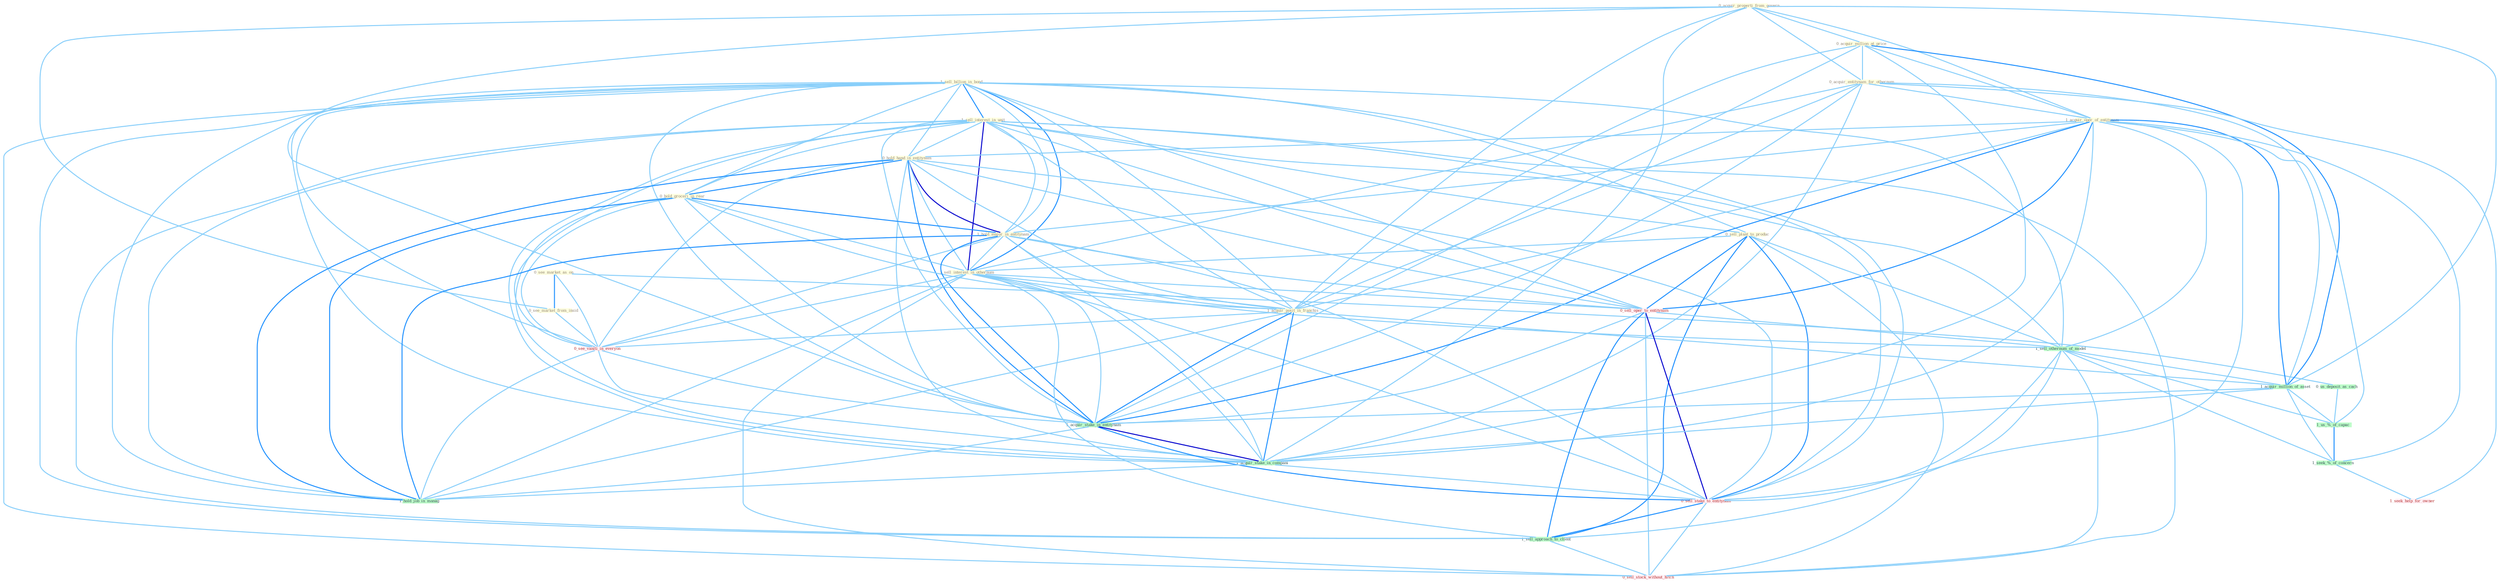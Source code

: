 Graph G{ 
    node
    [shape=polygon,style=filled,width=.5,height=.06,color="#BDFCC9",fixedsize=true,fontsize=4,
    fontcolor="#2f4f4f"];
    {node
    [color="#ffffe0", fontcolor="#8b7d6b"] "0_acquir_properti_from_govern " "0_see_market_as_on " "0_see_market_from_insid " "0_acquir_million_at_price " "0_acquir_entitynam_for_othernum " "1_sell_billion_in_bond " "1_sell_interest_in_unit " "1_acquir_oper_of_entitynam " "0_hold_hand_in_entitynam " "0_sell_plant_to_produc " "0_hold_groceri_in_rear " "1_hold_major_in_entitynam " "1_sell_interest_in_othernum " "1_acquir_posit_in_franchis "}
{node [color="#fff0f5", fontcolor="#b22222"] "0_sell_oper_to_entitynam " "0_see_vaniti_in_everyon " "0_sell_stake_to_entitynam " "0_sell_stock_without_hitch " "1_seek_help_for_owner "}
edge [color="#B0E2FF"];

	"0_acquir_properti_from_govern " -- "0_see_market_from_insid " [w="1", color="#87cefa" ];
	"0_acquir_properti_from_govern " -- "0_acquir_million_at_price " [w="1", color="#87cefa" ];
	"0_acquir_properti_from_govern " -- "0_acquir_entitynam_for_othernum " [w="1", color="#87cefa" ];
	"0_acquir_properti_from_govern " -- "1_acquir_oper_of_entitynam " [w="1", color="#87cefa" ];
	"0_acquir_properti_from_govern " -- "1_acquir_posit_in_franchis " [w="1", color="#87cefa" ];
	"0_acquir_properti_from_govern " -- "1_acquir_million_of_asset " [w="1", color="#87cefa" ];
	"0_acquir_properti_from_govern " -- "1_acquir_stake_in_entitynam " [w="1", color="#87cefa" ];
	"0_acquir_properti_from_govern " -- "1_acquir_stake_in_compani " [w="1", color="#87cefa" ];
	"0_see_market_as_on " -- "0_see_market_from_insid " [w="2", color="#1e90ff" , len=0.8];
	"0_see_market_as_on " -- "0_see_vaniti_in_everyon " [w="1", color="#87cefa" ];
	"0_see_market_as_on " -- "0_us_deposit_as_cach " [w="1", color="#87cefa" ];
	"0_see_market_from_insid " -- "0_see_vaniti_in_everyon " [w="1", color="#87cefa" ];
	"0_acquir_million_at_price " -- "0_acquir_entitynam_for_othernum " [w="1", color="#87cefa" ];
	"0_acquir_million_at_price " -- "1_acquir_oper_of_entitynam " [w="1", color="#87cefa" ];
	"0_acquir_million_at_price " -- "1_acquir_posit_in_franchis " [w="1", color="#87cefa" ];
	"0_acquir_million_at_price " -- "1_acquir_million_of_asset " [w="2", color="#1e90ff" , len=0.8];
	"0_acquir_million_at_price " -- "1_acquir_stake_in_entitynam " [w="1", color="#87cefa" ];
	"0_acquir_million_at_price " -- "1_acquir_stake_in_compani " [w="1", color="#87cefa" ];
	"0_acquir_entitynam_for_othernum " -- "1_acquir_oper_of_entitynam " [w="1", color="#87cefa" ];
	"0_acquir_entitynam_for_othernum " -- "1_sell_interest_in_othernum " [w="1", color="#87cefa" ];
	"0_acquir_entitynam_for_othernum " -- "1_acquir_posit_in_franchis " [w="1", color="#87cefa" ];
	"0_acquir_entitynam_for_othernum " -- "1_acquir_million_of_asset " [w="1", color="#87cefa" ];
	"0_acquir_entitynam_for_othernum " -- "1_acquir_stake_in_entitynam " [w="1", color="#87cefa" ];
	"0_acquir_entitynam_for_othernum " -- "1_acquir_stake_in_compani " [w="1", color="#87cefa" ];
	"0_acquir_entitynam_for_othernum " -- "1_seek_help_for_owner " [w="1", color="#87cefa" ];
	"1_sell_billion_in_bond " -- "1_sell_interest_in_unit " [w="2", color="#1e90ff" , len=0.8];
	"1_sell_billion_in_bond " -- "0_hold_hand_in_entitynam " [w="1", color="#87cefa" ];
	"1_sell_billion_in_bond " -- "0_sell_plant_to_produc " [w="1", color="#87cefa" ];
	"1_sell_billion_in_bond " -- "0_hold_groceri_in_rear " [w="1", color="#87cefa" ];
	"1_sell_billion_in_bond " -- "1_hold_major_in_entitynam " [w="1", color="#87cefa" ];
	"1_sell_billion_in_bond " -- "1_sell_interest_in_othernum " [w="2", color="#1e90ff" , len=0.8];
	"1_sell_billion_in_bond " -- "1_acquir_posit_in_franchis " [w="1", color="#87cefa" ];
	"1_sell_billion_in_bond " -- "0_sell_oper_to_entitynam " [w="1", color="#87cefa" ];
	"1_sell_billion_in_bond " -- "1_sell_othernum_of_model " [w="1", color="#87cefa" ];
	"1_sell_billion_in_bond " -- "0_see_vaniti_in_everyon " [w="1", color="#87cefa" ];
	"1_sell_billion_in_bond " -- "1_acquir_stake_in_entitynam " [w="1", color="#87cefa" ];
	"1_sell_billion_in_bond " -- "1_acquir_stake_in_compani " [w="1", color="#87cefa" ];
	"1_sell_billion_in_bond " -- "0_sell_stake_to_entitynam " [w="1", color="#87cefa" ];
	"1_sell_billion_in_bond " -- "1_sell_approach_to_client " [w="1", color="#87cefa" ];
	"1_sell_billion_in_bond " -- "1_hold_job_in_manag " [w="1", color="#87cefa" ];
	"1_sell_billion_in_bond " -- "0_sell_stock_without_hitch " [w="1", color="#87cefa" ];
	"1_sell_interest_in_unit " -- "0_hold_hand_in_entitynam " [w="1", color="#87cefa" ];
	"1_sell_interest_in_unit " -- "0_sell_plant_to_produc " [w="1", color="#87cefa" ];
	"1_sell_interest_in_unit " -- "0_hold_groceri_in_rear " [w="1", color="#87cefa" ];
	"1_sell_interest_in_unit " -- "1_hold_major_in_entitynam " [w="1", color="#87cefa" ];
	"1_sell_interest_in_unit " -- "1_sell_interest_in_othernum " [w="3", color="#0000cd" , len=0.6];
	"1_sell_interest_in_unit " -- "1_acquir_posit_in_franchis " [w="1", color="#87cefa" ];
	"1_sell_interest_in_unit " -- "0_sell_oper_to_entitynam " [w="1", color="#87cefa" ];
	"1_sell_interest_in_unit " -- "1_sell_othernum_of_model " [w="1", color="#87cefa" ];
	"1_sell_interest_in_unit " -- "0_see_vaniti_in_everyon " [w="1", color="#87cefa" ];
	"1_sell_interest_in_unit " -- "1_acquir_stake_in_entitynam " [w="1", color="#87cefa" ];
	"1_sell_interest_in_unit " -- "1_acquir_stake_in_compani " [w="1", color="#87cefa" ];
	"1_sell_interest_in_unit " -- "0_sell_stake_to_entitynam " [w="1", color="#87cefa" ];
	"1_sell_interest_in_unit " -- "1_sell_approach_to_client " [w="1", color="#87cefa" ];
	"1_sell_interest_in_unit " -- "1_hold_job_in_manag " [w="1", color="#87cefa" ];
	"1_sell_interest_in_unit " -- "0_sell_stock_without_hitch " [w="1", color="#87cefa" ];
	"1_acquir_oper_of_entitynam " -- "0_hold_hand_in_entitynam " [w="1", color="#87cefa" ];
	"1_acquir_oper_of_entitynam " -- "1_hold_major_in_entitynam " [w="1", color="#87cefa" ];
	"1_acquir_oper_of_entitynam " -- "1_acquir_posit_in_franchis " [w="1", color="#87cefa" ];
	"1_acquir_oper_of_entitynam " -- "0_sell_oper_to_entitynam " [w="2", color="#1e90ff" , len=0.8];
	"1_acquir_oper_of_entitynam " -- "1_sell_othernum_of_model " [w="1", color="#87cefa" ];
	"1_acquir_oper_of_entitynam " -- "1_acquir_million_of_asset " [w="2", color="#1e90ff" , len=0.8];
	"1_acquir_oper_of_entitynam " -- "1_acquir_stake_in_entitynam " [w="2", color="#1e90ff" , len=0.8];
	"1_acquir_oper_of_entitynam " -- "1_acquir_stake_in_compani " [w="1", color="#87cefa" ];
	"1_acquir_oper_of_entitynam " -- "0_sell_stake_to_entitynam " [w="1", color="#87cefa" ];
	"1_acquir_oper_of_entitynam " -- "1_us_%_of_capac " [w="1", color="#87cefa" ];
	"1_acquir_oper_of_entitynam " -- "1_seek_%_of_concern " [w="1", color="#87cefa" ];
	"0_hold_hand_in_entitynam " -- "0_hold_groceri_in_rear " [w="2", color="#1e90ff" , len=0.8];
	"0_hold_hand_in_entitynam " -- "1_hold_major_in_entitynam " [w="3", color="#0000cd" , len=0.6];
	"0_hold_hand_in_entitynam " -- "1_sell_interest_in_othernum " [w="1", color="#87cefa" ];
	"0_hold_hand_in_entitynam " -- "1_acquir_posit_in_franchis " [w="1", color="#87cefa" ];
	"0_hold_hand_in_entitynam " -- "0_sell_oper_to_entitynam " [w="1", color="#87cefa" ];
	"0_hold_hand_in_entitynam " -- "0_see_vaniti_in_everyon " [w="1", color="#87cefa" ];
	"0_hold_hand_in_entitynam " -- "1_acquir_stake_in_entitynam " [w="2", color="#1e90ff" , len=0.8];
	"0_hold_hand_in_entitynam " -- "1_acquir_stake_in_compani " [w="1", color="#87cefa" ];
	"0_hold_hand_in_entitynam " -- "0_sell_stake_to_entitynam " [w="1", color="#87cefa" ];
	"0_hold_hand_in_entitynam " -- "1_hold_job_in_manag " [w="2", color="#1e90ff" , len=0.8];
	"0_sell_plant_to_produc " -- "1_sell_interest_in_othernum " [w="1", color="#87cefa" ];
	"0_sell_plant_to_produc " -- "0_sell_oper_to_entitynam " [w="2", color="#1e90ff" , len=0.8];
	"0_sell_plant_to_produc " -- "1_sell_othernum_of_model " [w="1", color="#87cefa" ];
	"0_sell_plant_to_produc " -- "0_sell_stake_to_entitynam " [w="2", color="#1e90ff" , len=0.8];
	"0_sell_plant_to_produc " -- "1_sell_approach_to_client " [w="2", color="#1e90ff" , len=0.8];
	"0_sell_plant_to_produc " -- "0_sell_stock_without_hitch " [w="1", color="#87cefa" ];
	"0_hold_groceri_in_rear " -- "1_hold_major_in_entitynam " [w="2", color="#1e90ff" , len=0.8];
	"0_hold_groceri_in_rear " -- "1_sell_interest_in_othernum " [w="1", color="#87cefa" ];
	"0_hold_groceri_in_rear " -- "1_acquir_posit_in_franchis " [w="1", color="#87cefa" ];
	"0_hold_groceri_in_rear " -- "0_see_vaniti_in_everyon " [w="1", color="#87cefa" ];
	"0_hold_groceri_in_rear " -- "1_acquir_stake_in_entitynam " [w="1", color="#87cefa" ];
	"0_hold_groceri_in_rear " -- "1_acquir_stake_in_compani " [w="1", color="#87cefa" ];
	"0_hold_groceri_in_rear " -- "1_hold_job_in_manag " [w="2", color="#1e90ff" , len=0.8];
	"1_hold_major_in_entitynam " -- "1_sell_interest_in_othernum " [w="1", color="#87cefa" ];
	"1_hold_major_in_entitynam " -- "1_acquir_posit_in_franchis " [w="1", color="#87cefa" ];
	"1_hold_major_in_entitynam " -- "0_sell_oper_to_entitynam " [w="1", color="#87cefa" ];
	"1_hold_major_in_entitynam " -- "0_see_vaniti_in_everyon " [w="1", color="#87cefa" ];
	"1_hold_major_in_entitynam " -- "1_acquir_stake_in_entitynam " [w="2", color="#1e90ff" , len=0.8];
	"1_hold_major_in_entitynam " -- "1_acquir_stake_in_compani " [w="1", color="#87cefa" ];
	"1_hold_major_in_entitynam " -- "0_sell_stake_to_entitynam " [w="1", color="#87cefa" ];
	"1_hold_major_in_entitynam " -- "1_hold_job_in_manag " [w="2", color="#1e90ff" , len=0.8];
	"1_sell_interest_in_othernum " -- "1_acquir_posit_in_franchis " [w="1", color="#87cefa" ];
	"1_sell_interest_in_othernum " -- "0_sell_oper_to_entitynam " [w="1", color="#87cefa" ];
	"1_sell_interest_in_othernum " -- "1_sell_othernum_of_model " [w="1", color="#87cefa" ];
	"1_sell_interest_in_othernum " -- "0_see_vaniti_in_everyon " [w="1", color="#87cefa" ];
	"1_sell_interest_in_othernum " -- "1_acquir_stake_in_entitynam " [w="1", color="#87cefa" ];
	"1_sell_interest_in_othernum " -- "1_acquir_stake_in_compani " [w="1", color="#87cefa" ];
	"1_sell_interest_in_othernum " -- "0_sell_stake_to_entitynam " [w="1", color="#87cefa" ];
	"1_sell_interest_in_othernum " -- "1_sell_approach_to_client " [w="1", color="#87cefa" ];
	"1_sell_interest_in_othernum " -- "1_hold_job_in_manag " [w="1", color="#87cefa" ];
	"1_sell_interest_in_othernum " -- "0_sell_stock_without_hitch " [w="1", color="#87cefa" ];
	"1_acquir_posit_in_franchis " -- "0_see_vaniti_in_everyon " [w="1", color="#87cefa" ];
	"1_acquir_posit_in_franchis " -- "1_acquir_million_of_asset " [w="1", color="#87cefa" ];
	"1_acquir_posit_in_franchis " -- "1_acquir_stake_in_entitynam " [w="2", color="#1e90ff" , len=0.8];
	"1_acquir_posit_in_franchis " -- "1_acquir_stake_in_compani " [w="2", color="#1e90ff" , len=0.8];
	"1_acquir_posit_in_franchis " -- "1_hold_job_in_manag " [w="1", color="#87cefa" ];
	"0_sell_oper_to_entitynam " -- "1_sell_othernum_of_model " [w="1", color="#87cefa" ];
	"0_sell_oper_to_entitynam " -- "1_acquir_stake_in_entitynam " [w="1", color="#87cefa" ];
	"0_sell_oper_to_entitynam " -- "0_sell_stake_to_entitynam " [w="3", color="#0000cd" , len=0.6];
	"0_sell_oper_to_entitynam " -- "1_sell_approach_to_client " [w="2", color="#1e90ff" , len=0.8];
	"0_sell_oper_to_entitynam " -- "0_sell_stock_without_hitch " [w="1", color="#87cefa" ];
	"1_sell_othernum_of_model " -- "1_acquir_million_of_asset " [w="1", color="#87cefa" ];
	"1_sell_othernum_of_model " -- "0_sell_stake_to_entitynam " [w="1", color="#87cefa" ];
	"1_sell_othernum_of_model " -- "1_us_%_of_capac " [w="1", color="#87cefa" ];
	"1_sell_othernum_of_model " -- "1_sell_approach_to_client " [w="1", color="#87cefa" ];
	"1_sell_othernum_of_model " -- "0_sell_stock_without_hitch " [w="1", color="#87cefa" ];
	"1_sell_othernum_of_model " -- "1_seek_%_of_concern " [w="1", color="#87cefa" ];
	"0_see_vaniti_in_everyon " -- "1_acquir_stake_in_entitynam " [w="1", color="#87cefa" ];
	"0_see_vaniti_in_everyon " -- "1_acquir_stake_in_compani " [w="1", color="#87cefa" ];
	"0_see_vaniti_in_everyon " -- "1_hold_job_in_manag " [w="1", color="#87cefa" ];
	"1_acquir_million_of_asset " -- "1_acquir_stake_in_entitynam " [w="1", color="#87cefa" ];
	"1_acquir_million_of_asset " -- "1_acquir_stake_in_compani " [w="1", color="#87cefa" ];
	"1_acquir_million_of_asset " -- "1_us_%_of_capac " [w="1", color="#87cefa" ];
	"1_acquir_million_of_asset " -- "1_seek_%_of_concern " [w="1", color="#87cefa" ];
	"0_us_deposit_as_cach " -- "1_us_%_of_capac " [w="1", color="#87cefa" ];
	"1_acquir_stake_in_entitynam " -- "1_acquir_stake_in_compani " [w="3", color="#0000cd" , len=0.6];
	"1_acquir_stake_in_entitynam " -- "0_sell_stake_to_entitynam " [w="2", color="#1e90ff" , len=0.8];
	"1_acquir_stake_in_entitynam " -- "1_hold_job_in_manag " [w="1", color="#87cefa" ];
	"1_acquir_stake_in_compani " -- "0_sell_stake_to_entitynam " [w="1", color="#87cefa" ];
	"1_acquir_stake_in_compani " -- "1_hold_job_in_manag " [w="1", color="#87cefa" ];
	"0_sell_stake_to_entitynam " -- "1_sell_approach_to_client " [w="2", color="#1e90ff" , len=0.8];
	"0_sell_stake_to_entitynam " -- "0_sell_stock_without_hitch " [w="1", color="#87cefa" ];
	"1_us_%_of_capac " -- "1_seek_%_of_concern " [w="2", color="#1e90ff" , len=0.8];
	"1_sell_approach_to_client " -- "0_sell_stock_without_hitch " [w="1", color="#87cefa" ];
	"1_seek_%_of_concern " -- "1_seek_help_for_owner " [w="1", color="#87cefa" ];
}